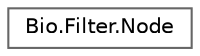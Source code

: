 digraph "Graphical Class Hierarchy"
{
 // LATEX_PDF_SIZE
  bgcolor="transparent";
  edge [fontname=Helvetica,fontsize=10,labelfontname=Helvetica,labelfontsize=10];
  node [fontname=Helvetica,fontsize=10,shape=box,height=0.2,width=0.4];
  rankdir="LR";
  Node0 [label="Bio.Filter.Node",height=0.2,width=0.4,color="grey40", fillcolor="white", style="filled",URL="$class_bio_1_1_filter_1_1_node.html",tooltip=" "];
}
